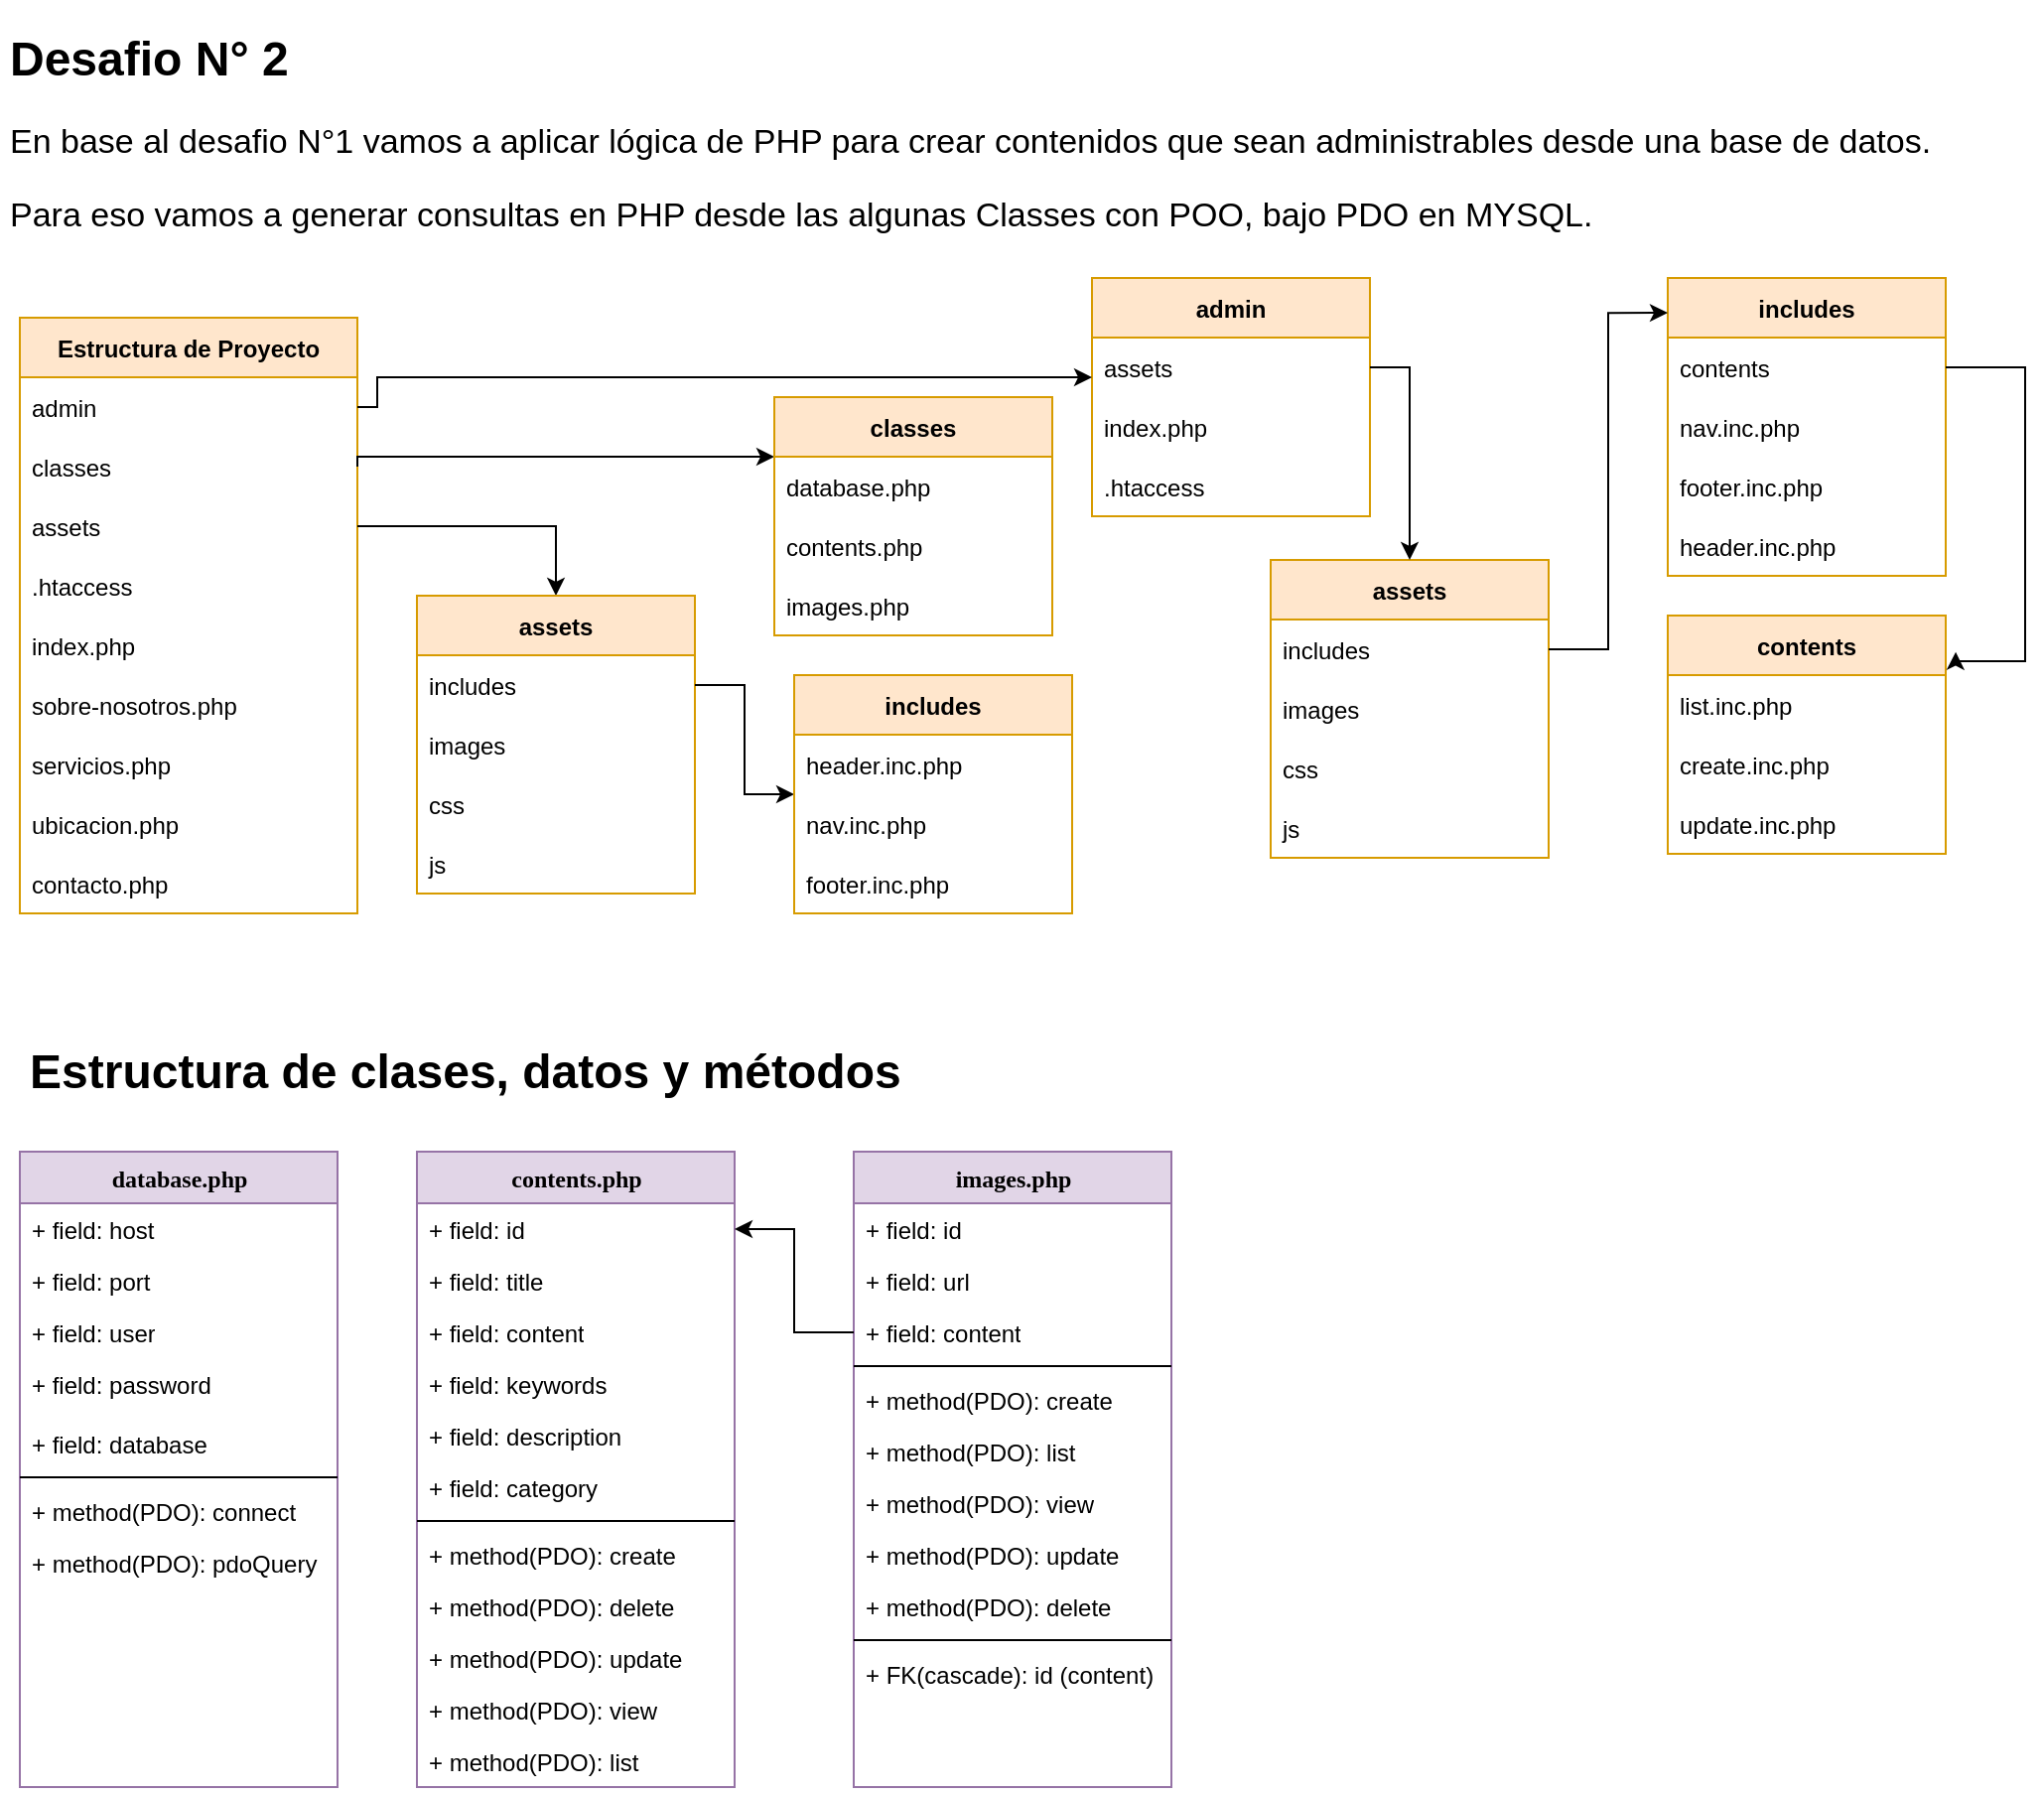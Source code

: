 <mxfile version="20.2.3" type="device"><diagram name="Page-1" id="9f46799a-70d6-7492-0946-bef42562c5a5"><mxGraphModel dx="1422" dy="1684" grid="1" gridSize="10" guides="1" tooltips="1" connect="1" arrows="1" fold="1" page="1" pageScale="1" pageWidth="1169" pageHeight="827" background="none" math="0" shadow="0"><root><mxCell id="0"/><mxCell id="1" parent="0"/><mxCell id="78961159f06e98e8-56" value="contents.php" style="swimlane;html=1;fontStyle=1;align=center;verticalAlign=top;childLayout=stackLayout;horizontal=1;startSize=26;horizontalStack=0;resizeParent=1;resizeLast=0;collapsible=1;marginBottom=0;swimlaneFillColor=#ffffff;rounded=0;shadow=0;comic=0;labelBackgroundColor=none;strokeWidth=1;fillColor=#e1d5e7;fontFamily=Verdana;fontSize=12;strokeColor=#9673a6;" parent="1" vertex="1"><mxGeometry x="290" y="-190.0" width="160" height="320" as="geometry"/></mxCell><mxCell id="78961159f06e98e8-57" value="+ field: id" style="text;html=1;strokeColor=none;fillColor=none;align=left;verticalAlign=top;spacingLeft=4;spacingRight=4;whiteSpace=wrap;overflow=hidden;rotatable=0;points=[[0,0.5],[1,0.5]];portConstraint=eastwest;" parent="78961159f06e98e8-56" vertex="1"><mxGeometry y="26" width="160" height="26" as="geometry"/></mxCell><mxCell id="78961159f06e98e8-58" value="+ field: title" style="text;html=1;strokeColor=none;fillColor=none;align=left;verticalAlign=top;spacingLeft=4;spacingRight=4;whiteSpace=wrap;overflow=hidden;rotatable=0;points=[[0,0.5],[1,0.5]];portConstraint=eastwest;" parent="78961159f06e98e8-56" vertex="1"><mxGeometry y="52" width="160" height="26" as="geometry"/></mxCell><mxCell id="78961159f06e98e8-59" value="+ field: content" style="text;html=1;strokeColor=none;fillColor=none;align=left;verticalAlign=top;spacingLeft=4;spacingRight=4;whiteSpace=wrap;overflow=hidden;rotatable=0;points=[[0,0.5],[1,0.5]];portConstraint=eastwest;" parent="78961159f06e98e8-56" vertex="1"><mxGeometry y="78" width="160" height="26" as="geometry"/></mxCell><mxCell id="78961159f06e98e8-60" value="+ field: keywords" style="text;html=1;strokeColor=none;fillColor=none;align=left;verticalAlign=top;spacingLeft=4;spacingRight=4;whiteSpace=wrap;overflow=hidden;rotatable=0;points=[[0,0.5],[1,0.5]];portConstraint=eastwest;" parent="78961159f06e98e8-56" vertex="1"><mxGeometry y="104" width="160" height="26" as="geometry"/></mxCell><mxCell id="78961159f06e98e8-61" value="+ field: description" style="text;html=1;strokeColor=none;fillColor=none;align=left;verticalAlign=top;spacingLeft=4;spacingRight=4;whiteSpace=wrap;overflow=hidden;rotatable=0;points=[[0,0.5],[1,0.5]];portConstraint=eastwest;" parent="78961159f06e98e8-56" vertex="1"><mxGeometry y="130" width="160" height="26" as="geometry"/></mxCell><mxCell id="78961159f06e98e8-62" value="+ field: category" style="text;html=1;strokeColor=none;fillColor=none;align=left;verticalAlign=top;spacingLeft=4;spacingRight=4;whiteSpace=wrap;overflow=hidden;rotatable=0;points=[[0,0.5],[1,0.5]];portConstraint=eastwest;" parent="78961159f06e98e8-56" vertex="1"><mxGeometry y="156" width="160" height="26" as="geometry"/></mxCell><mxCell id="78961159f06e98e8-64" value="" style="line;html=1;strokeWidth=1;fillColor=none;align=left;verticalAlign=middle;spacingTop=-1;spacingLeft=3;spacingRight=3;rotatable=0;labelPosition=right;points=[];portConstraint=eastwest;" parent="78961159f06e98e8-56" vertex="1"><mxGeometry y="182" width="160" height="8" as="geometry"/></mxCell><mxCell id="gZ3csd4B4Xt_rJGKSQtp-72" value="+ method(PDO): create" style="text;html=1;strokeColor=none;fillColor=none;align=left;verticalAlign=top;spacingLeft=4;spacingRight=4;whiteSpace=wrap;overflow=hidden;rotatable=0;points=[[0,0.5],[1,0.5]];portConstraint=eastwest;" parent="78961159f06e98e8-56" vertex="1"><mxGeometry y="190" width="160" height="26" as="geometry"/></mxCell><mxCell id="gZ3csd4B4Xt_rJGKSQtp-76" value="+ method(PDO): delete" style="text;html=1;strokeColor=none;fillColor=none;align=left;verticalAlign=top;spacingLeft=4;spacingRight=4;whiteSpace=wrap;overflow=hidden;rotatable=0;points=[[0,0.5],[1,0.5]];portConstraint=eastwest;" parent="78961159f06e98e8-56" vertex="1"><mxGeometry y="216" width="160" height="26" as="geometry"/></mxCell><mxCell id="gZ3csd4B4Xt_rJGKSQtp-75" value="+ method(PDO): update" style="text;html=1;strokeColor=none;fillColor=none;align=left;verticalAlign=top;spacingLeft=4;spacingRight=4;whiteSpace=wrap;overflow=hidden;rotatable=0;points=[[0,0.5],[1,0.5]];portConstraint=eastwest;" parent="78961159f06e98e8-56" vertex="1"><mxGeometry y="242" width="160" height="26" as="geometry"/></mxCell><mxCell id="gZ3csd4B4Xt_rJGKSQtp-74" value="+ method(PDO): view" style="text;html=1;strokeColor=none;fillColor=none;align=left;verticalAlign=top;spacingLeft=4;spacingRight=4;whiteSpace=wrap;overflow=hidden;rotatable=0;points=[[0,0.5],[1,0.5]];portConstraint=eastwest;" parent="78961159f06e98e8-56" vertex="1"><mxGeometry y="268" width="160" height="26" as="geometry"/></mxCell><mxCell id="gZ3csd4B4Xt_rJGKSQtp-73" value="+ method(PDO): list" style="text;html=1;strokeColor=none;fillColor=none;align=left;verticalAlign=top;spacingLeft=4;spacingRight=4;whiteSpace=wrap;overflow=hidden;rotatable=0;points=[[0,0.5],[1,0.5]];portConstraint=eastwest;" parent="78961159f06e98e8-56" vertex="1"><mxGeometry y="294" width="160" height="26" as="geometry"/></mxCell><mxCell id="gZ3csd4B4Xt_rJGKSQtp-1" value="&lt;h1&gt;Desafio N° 2&lt;/h1&gt;&lt;p style=&quot;font-size: 17px;&quot;&gt;&lt;font style=&quot;font-size: 17px;&quot;&gt;En base al desafio N°1 vamos a aplicar lógica de PHP para crear contenidos que sean administrables desde una base de datos.&lt;/font&gt;&lt;/p&gt;&lt;p style=&quot;font-size: 17px;&quot;&gt;&lt;font style=&quot;font-size: 17px;&quot;&gt;Para eso vamos a generar consultas en PHP desde las algunas Classes con POO, bajo PDO en MYSQL.&lt;/font&gt;&lt;/p&gt;&lt;p&gt;&lt;br&gt;&lt;/p&gt;" style="text;html=1;strokeColor=none;fillColor=none;spacing=5;spacingTop=-20;whiteSpace=wrap;overflow=hidden;rounded=0;" parent="1" vertex="1"><mxGeometry x="80" y="-760" width="990" height="120" as="geometry"/></mxCell><mxCell id="gZ3csd4B4Xt_rJGKSQtp-2" value="Estructura de Proyecto" style="swimlane;fontStyle=1;childLayout=stackLayout;horizontal=1;startSize=30;horizontalStack=0;resizeParent=1;resizeParentMax=0;resizeLast=0;collapsible=1;marginBottom=0;fillColor=#ffe6cc;strokeColor=#d79b00;" parent="1" vertex="1"><mxGeometry x="90" y="-610" width="170" height="300" as="geometry"/></mxCell><mxCell id="PVoFsxlyg0NKduKUasZ3-1" value="admin" style="text;strokeColor=none;fillColor=none;align=left;verticalAlign=middle;spacingLeft=4;spacingRight=4;overflow=hidden;points=[[0,0.5],[1,0.5]];portConstraint=eastwest;rotatable=0;" parent="gZ3csd4B4Xt_rJGKSQtp-2" vertex="1"><mxGeometry y="30" width="170" height="30" as="geometry"/></mxCell><mxCell id="gZ3csd4B4Xt_rJGKSQtp-4" value="classes" style="text;strokeColor=none;fillColor=none;align=left;verticalAlign=middle;spacingLeft=4;spacingRight=4;overflow=hidden;points=[[0,0.5],[1,0.5]];portConstraint=eastwest;rotatable=0;" parent="gZ3csd4B4Xt_rJGKSQtp-2" vertex="1"><mxGeometry y="60" width="170" height="30" as="geometry"/></mxCell><mxCell id="gZ3csd4B4Xt_rJGKSQtp-5" value="assets" style="text;strokeColor=none;fillColor=none;align=left;verticalAlign=middle;spacingLeft=4;spacingRight=4;overflow=hidden;points=[[0,0.5],[1,0.5]];portConstraint=eastwest;rotatable=0;" parent="gZ3csd4B4Xt_rJGKSQtp-2" vertex="1"><mxGeometry y="90" width="170" height="30" as="geometry"/></mxCell><mxCell id="gZ3csd4B4Xt_rJGKSQtp-6" value=".htaccess" style="text;strokeColor=none;fillColor=none;align=left;verticalAlign=middle;spacingLeft=4;spacingRight=4;overflow=hidden;points=[[0,0.5],[1,0.5]];portConstraint=eastwest;rotatable=0;" parent="gZ3csd4B4Xt_rJGKSQtp-2" vertex="1"><mxGeometry y="120" width="170" height="30" as="geometry"/></mxCell><mxCell id="gZ3csd4B4Xt_rJGKSQtp-7" value="index.php" style="text;strokeColor=none;fillColor=none;align=left;verticalAlign=middle;spacingLeft=4;spacingRight=4;overflow=hidden;points=[[0,0.5],[1,0.5]];portConstraint=eastwest;rotatable=0;" parent="gZ3csd4B4Xt_rJGKSQtp-2" vertex="1"><mxGeometry y="150" width="170" height="30" as="geometry"/></mxCell><mxCell id="gZ3csd4B4Xt_rJGKSQtp-8" value="sobre-nosotros.php" style="text;strokeColor=none;fillColor=none;align=left;verticalAlign=middle;spacingLeft=4;spacingRight=4;overflow=hidden;points=[[0,0.5],[1,0.5]];portConstraint=eastwest;rotatable=0;" parent="gZ3csd4B4Xt_rJGKSQtp-2" vertex="1"><mxGeometry y="180" width="170" height="30" as="geometry"/></mxCell><mxCell id="gZ3csd4B4Xt_rJGKSQtp-9" value="servicios.php" style="text;strokeColor=none;fillColor=none;align=left;verticalAlign=middle;spacingLeft=4;spacingRight=4;overflow=hidden;points=[[0,0.5],[1,0.5]];portConstraint=eastwest;rotatable=0;" parent="gZ3csd4B4Xt_rJGKSQtp-2" vertex="1"><mxGeometry y="210" width="170" height="30" as="geometry"/></mxCell><mxCell id="gZ3csd4B4Xt_rJGKSQtp-10" value="ubicacion.php" style="text;strokeColor=none;fillColor=none;align=left;verticalAlign=middle;spacingLeft=4;spacingRight=4;overflow=hidden;points=[[0,0.5],[1,0.5]];portConstraint=eastwest;rotatable=0;" parent="gZ3csd4B4Xt_rJGKSQtp-2" vertex="1"><mxGeometry y="240" width="170" height="30" as="geometry"/></mxCell><mxCell id="gZ3csd4B4Xt_rJGKSQtp-11" value="contacto.php" style="text;strokeColor=none;fillColor=none;align=left;verticalAlign=middle;spacingLeft=4;spacingRight=4;overflow=hidden;points=[[0,0.5],[1,0.5]];portConstraint=eastwest;rotatable=0;" parent="gZ3csd4B4Xt_rJGKSQtp-2" vertex="1"><mxGeometry y="270" width="170" height="30" as="geometry"/></mxCell><mxCell id="gZ3csd4B4Xt_rJGKSQtp-12" style="edgeStyle=orthogonalEdgeStyle;rounded=0;orthogonalLoop=1;jettySize=auto;html=1;" parent="1" source="gZ3csd4B4Xt_rJGKSQtp-5" target="gZ3csd4B4Xt_rJGKSQtp-13" edge="1"><mxGeometry relative="1" as="geometry"><mxPoint x="340" y="-505" as="targetPoint"/></mxGeometry></mxCell><mxCell id="gZ3csd4B4Xt_rJGKSQtp-13" value="assets" style="swimlane;fontStyle=1;childLayout=stackLayout;horizontal=1;startSize=30;horizontalStack=0;resizeParent=1;resizeParentMax=0;resizeLast=0;collapsible=1;marginBottom=0;fillColor=#ffe6cc;strokeColor=#d79b00;" parent="1" vertex="1"><mxGeometry x="290" y="-470" width="140" height="150" as="geometry"/></mxCell><mxCell id="gZ3csd4B4Xt_rJGKSQtp-14" value="includes" style="text;strokeColor=none;fillColor=none;align=left;verticalAlign=middle;spacingLeft=4;spacingRight=4;overflow=hidden;points=[[0,0.5],[1,0.5]];portConstraint=eastwest;rotatable=0;" parent="gZ3csd4B4Xt_rJGKSQtp-13" vertex="1"><mxGeometry y="30" width="140" height="30" as="geometry"/></mxCell><mxCell id="gZ3csd4B4Xt_rJGKSQtp-15" value="images" style="text;strokeColor=none;fillColor=none;align=left;verticalAlign=middle;spacingLeft=4;spacingRight=4;overflow=hidden;points=[[0,0.5],[1,0.5]];portConstraint=eastwest;rotatable=0;" parent="gZ3csd4B4Xt_rJGKSQtp-13" vertex="1"><mxGeometry y="60" width="140" height="30" as="geometry"/></mxCell><mxCell id="gZ3csd4B4Xt_rJGKSQtp-16" value="css" style="text;strokeColor=none;fillColor=none;align=left;verticalAlign=middle;spacingLeft=4;spacingRight=4;overflow=hidden;points=[[0,0.5],[1,0.5]];portConstraint=eastwest;rotatable=0;" parent="gZ3csd4B4Xt_rJGKSQtp-13" vertex="1"><mxGeometry y="90" width="140" height="30" as="geometry"/></mxCell><mxCell id="gZ3csd4B4Xt_rJGKSQtp-17" value="js" style="text;strokeColor=none;fillColor=none;align=left;verticalAlign=middle;spacingLeft=4;spacingRight=4;overflow=hidden;points=[[0,0.5],[1,0.5]];portConstraint=eastwest;rotatable=0;" parent="gZ3csd4B4Xt_rJGKSQtp-13" vertex="1"><mxGeometry y="120" width="140" height="30" as="geometry"/></mxCell><mxCell id="gZ3csd4B4Xt_rJGKSQtp-18" style="edgeStyle=orthogonalEdgeStyle;rounded=0;orthogonalLoop=1;jettySize=auto;html=1;exitX=1;exitY=0.5;exitDx=0;exitDy=0;" parent="1" source="gZ3csd4B4Xt_rJGKSQtp-14" target="gZ3csd4B4Xt_rJGKSQtp-19" edge="1"><mxGeometry relative="1" as="geometry"><mxPoint x="460" y="-535" as="targetPoint"/></mxGeometry></mxCell><mxCell id="gZ3csd4B4Xt_rJGKSQtp-19" value="includes" style="swimlane;fontStyle=1;childLayout=stackLayout;horizontal=1;startSize=30;horizontalStack=0;resizeParent=1;resizeParentMax=0;resizeLast=0;collapsible=1;marginBottom=0;fillColor=#ffe6cc;strokeColor=#d79b00;" parent="1" vertex="1"><mxGeometry x="480" y="-430" width="140" height="120" as="geometry"/></mxCell><mxCell id="gZ3csd4B4Xt_rJGKSQtp-20" value="header.inc.php" style="text;strokeColor=none;fillColor=none;align=left;verticalAlign=middle;spacingLeft=4;spacingRight=4;overflow=hidden;points=[[0,0.5],[1,0.5]];portConstraint=eastwest;rotatable=0;" parent="gZ3csd4B4Xt_rJGKSQtp-19" vertex="1"><mxGeometry y="30" width="140" height="30" as="geometry"/></mxCell><mxCell id="gZ3csd4B4Xt_rJGKSQtp-21" value="nav.inc.php" style="text;strokeColor=none;fillColor=none;align=left;verticalAlign=middle;spacingLeft=4;spacingRight=4;overflow=hidden;points=[[0,0.5],[1,0.5]];portConstraint=eastwest;rotatable=0;" parent="gZ3csd4B4Xt_rJGKSQtp-19" vertex="1"><mxGeometry y="60" width="140" height="30" as="geometry"/></mxCell><mxCell id="gZ3csd4B4Xt_rJGKSQtp-22" value="footer.inc.php" style="text;strokeColor=none;fillColor=none;align=left;verticalAlign=middle;spacingLeft=4;spacingRight=4;overflow=hidden;points=[[0,0.5],[1,0.5]];portConstraint=eastwest;rotatable=0;" parent="gZ3csd4B4Xt_rJGKSQtp-19" vertex="1"><mxGeometry y="90" width="140" height="30" as="geometry"/></mxCell><mxCell id="gZ3csd4B4Xt_rJGKSQtp-25" style="edgeStyle=orthogonalEdgeStyle;rounded=0;orthogonalLoop=1;jettySize=auto;html=1;exitX=1;exitY=0.5;exitDx=0;exitDy=0;entryX=0;entryY=0.25;entryDx=0;entryDy=0;" parent="1" source="gZ3csd4B4Xt_rJGKSQtp-4" target="gZ3csd4B4Xt_rJGKSQtp-26" edge="1"><mxGeometry relative="1" as="geometry"><mxPoint x="660" y="-535" as="targetPoint"/><Array as="points"><mxPoint x="260" y="-540"/></Array></mxGeometry></mxCell><mxCell id="gZ3csd4B4Xt_rJGKSQtp-26" value="classes" style="swimlane;fontStyle=1;childLayout=stackLayout;horizontal=1;startSize=30;horizontalStack=0;resizeParent=1;resizeParentMax=0;resizeLast=0;collapsible=1;marginBottom=0;fillColor=#ffe6cc;strokeColor=#d79b00;" parent="1" vertex="1"><mxGeometry x="470" y="-570" width="140" height="120" as="geometry"/></mxCell><mxCell id="gZ3csd4B4Xt_rJGKSQtp-32" value="database.php" style="text;strokeColor=none;fillColor=none;align=left;verticalAlign=middle;spacingLeft=4;spacingRight=4;overflow=hidden;points=[[0,0.5],[1,0.5]];portConstraint=eastwest;rotatable=0;" parent="gZ3csd4B4Xt_rJGKSQtp-26" vertex="1"><mxGeometry y="30" width="140" height="30" as="geometry"/></mxCell><mxCell id="gZ3csd4B4Xt_rJGKSQtp-27" value="contents.php" style="text;strokeColor=none;fillColor=none;align=left;verticalAlign=middle;spacingLeft=4;spacingRight=4;overflow=hidden;points=[[0,0.5],[1,0.5]];portConstraint=eastwest;rotatable=0;" parent="gZ3csd4B4Xt_rJGKSQtp-26" vertex="1"><mxGeometry y="60" width="140" height="30" as="geometry"/></mxCell><mxCell id="gZ3csd4B4Xt_rJGKSQtp-28" value="images.php" style="text;strokeColor=none;fillColor=none;align=left;verticalAlign=middle;spacingLeft=4;spacingRight=4;overflow=hidden;points=[[0,0.5],[1,0.5]];portConstraint=eastwest;rotatable=0;" parent="gZ3csd4B4Xt_rJGKSQtp-26" vertex="1"><mxGeometry y="90" width="140" height="30" as="geometry"/></mxCell><mxCell id="gZ3csd4B4Xt_rJGKSQtp-36" value="images.php" style="swimlane;html=1;fontStyle=1;align=center;verticalAlign=top;childLayout=stackLayout;horizontal=1;startSize=26;horizontalStack=0;resizeParent=1;resizeLast=0;collapsible=1;marginBottom=0;swimlaneFillColor=#ffffff;rounded=0;shadow=0;comic=0;labelBackgroundColor=none;strokeWidth=1;fillColor=#e1d5e7;fontFamily=Verdana;fontSize=12;strokeColor=#9673a6;" parent="1" vertex="1"><mxGeometry x="510" y="-190.0" width="160" height="320" as="geometry"/></mxCell><mxCell id="gZ3csd4B4Xt_rJGKSQtp-37" value="+ field: id" style="text;html=1;strokeColor=none;fillColor=none;align=left;verticalAlign=top;spacingLeft=4;spacingRight=4;whiteSpace=wrap;overflow=hidden;rotatable=0;points=[[0,0.5],[1,0.5]];portConstraint=eastwest;" parent="gZ3csd4B4Xt_rJGKSQtp-36" vertex="1"><mxGeometry y="26" width="160" height="26" as="geometry"/></mxCell><mxCell id="gZ3csd4B4Xt_rJGKSQtp-38" value="+ field: url" style="text;html=1;strokeColor=none;fillColor=none;align=left;verticalAlign=top;spacingLeft=4;spacingRight=4;whiteSpace=wrap;overflow=hidden;rotatable=0;points=[[0,0.5],[1,0.5]];portConstraint=eastwest;" parent="gZ3csd4B4Xt_rJGKSQtp-36" vertex="1"><mxGeometry y="52" width="160" height="26" as="geometry"/></mxCell><mxCell id="gZ3csd4B4Xt_rJGKSQtp-39" value="+ field: content" style="text;html=1;strokeColor=none;fillColor=none;align=left;verticalAlign=top;spacingLeft=4;spacingRight=4;whiteSpace=wrap;overflow=hidden;rotatable=0;points=[[0,0.5],[1,0.5]];portConstraint=eastwest;" parent="gZ3csd4B4Xt_rJGKSQtp-36" vertex="1"><mxGeometry y="78" width="160" height="26" as="geometry"/></mxCell><mxCell id="gZ3csd4B4Xt_rJGKSQtp-71" value="" style="line;html=1;strokeWidth=1;fillColor=none;align=left;verticalAlign=middle;spacingTop=-1;spacingLeft=3;spacingRight=3;rotatable=0;labelPosition=right;points=[];portConstraint=eastwest;" parent="gZ3csd4B4Xt_rJGKSQtp-36" vertex="1"><mxGeometry y="104" width="160" height="8" as="geometry"/></mxCell><mxCell id="gZ3csd4B4Xt_rJGKSQtp-44" value="+ method(PDO): create" style="text;html=1;strokeColor=none;fillColor=none;align=left;verticalAlign=top;spacingLeft=4;spacingRight=4;whiteSpace=wrap;overflow=hidden;rotatable=0;points=[[0,0.5],[1,0.5]];portConstraint=eastwest;" parent="gZ3csd4B4Xt_rJGKSQtp-36" vertex="1"><mxGeometry y="112" width="160" height="26" as="geometry"/></mxCell><mxCell id="gZ3csd4B4Xt_rJGKSQtp-45" value="+ method(PDO): list" style="text;html=1;strokeColor=none;fillColor=none;align=left;verticalAlign=top;spacingLeft=4;spacingRight=4;whiteSpace=wrap;overflow=hidden;rotatable=0;points=[[0,0.5],[1,0.5]];portConstraint=eastwest;" parent="gZ3csd4B4Xt_rJGKSQtp-36" vertex="1"><mxGeometry y="138" width="160" height="26" as="geometry"/></mxCell><mxCell id="gZ3csd4B4Xt_rJGKSQtp-46" value="+ method(PDO): view" style="text;html=1;strokeColor=none;fillColor=none;align=left;verticalAlign=top;spacingLeft=4;spacingRight=4;whiteSpace=wrap;overflow=hidden;rotatable=0;points=[[0,0.5],[1,0.5]];portConstraint=eastwest;" parent="gZ3csd4B4Xt_rJGKSQtp-36" vertex="1"><mxGeometry y="164" width="160" height="26" as="geometry"/></mxCell><mxCell id="gZ3csd4B4Xt_rJGKSQtp-47" value="+ method(PDO): update" style="text;html=1;strokeColor=none;fillColor=none;align=left;verticalAlign=top;spacingLeft=4;spacingRight=4;whiteSpace=wrap;overflow=hidden;rotatable=0;points=[[0,0.5],[1,0.5]];portConstraint=eastwest;" parent="gZ3csd4B4Xt_rJGKSQtp-36" vertex="1"><mxGeometry y="190" width="160" height="26" as="geometry"/></mxCell><mxCell id="gZ3csd4B4Xt_rJGKSQtp-48" value="+ method(PDO): delete" style="text;html=1;strokeColor=none;fillColor=none;align=left;verticalAlign=top;spacingLeft=4;spacingRight=4;whiteSpace=wrap;overflow=hidden;rotatable=0;points=[[0,0.5],[1,0.5]];portConstraint=eastwest;" parent="gZ3csd4B4Xt_rJGKSQtp-36" vertex="1"><mxGeometry y="216" width="160" height="26" as="geometry"/></mxCell><mxCell id="gZ3csd4B4Xt_rJGKSQtp-65" value="" style="line;html=1;strokeWidth=1;fillColor=none;align=left;verticalAlign=middle;spacingTop=-1;spacingLeft=3;spacingRight=3;rotatable=0;labelPosition=right;points=[];portConstraint=eastwest;" parent="gZ3csd4B4Xt_rJGKSQtp-36" vertex="1"><mxGeometry y="242" width="160" height="8" as="geometry"/></mxCell><mxCell id="gZ3csd4B4Xt_rJGKSQtp-67" value="+ FK(cascade): id (content)" style="text;html=1;strokeColor=none;fillColor=none;align=left;verticalAlign=top;spacingLeft=4;spacingRight=4;whiteSpace=wrap;overflow=hidden;rotatable=0;points=[[0,0.5],[1,0.5]];portConstraint=eastwest;" parent="gZ3csd4B4Xt_rJGKSQtp-36" vertex="1"><mxGeometry y="250" width="160" height="26" as="geometry"/></mxCell><mxCell id="gZ3csd4B4Xt_rJGKSQtp-49" value="database.php" style="swimlane;html=1;fontStyle=1;align=center;verticalAlign=top;childLayout=stackLayout;horizontal=1;startSize=26;horizontalStack=0;resizeParent=1;resizeLast=0;collapsible=1;marginBottom=0;swimlaneFillColor=#ffffff;rounded=0;shadow=0;comic=0;labelBackgroundColor=none;strokeWidth=1;fillColor=#e1d5e7;fontFamily=Verdana;fontSize=12;strokeColor=#9673a6;" parent="1" vertex="1"><mxGeometry x="90" y="-190.0" width="160" height="320" as="geometry"/></mxCell><mxCell id="gZ3csd4B4Xt_rJGKSQtp-50" value="+ field: host" style="text;html=1;strokeColor=none;fillColor=none;align=left;verticalAlign=top;spacingLeft=4;spacingRight=4;whiteSpace=wrap;overflow=hidden;rotatable=0;points=[[0,0.5],[1,0.5]];portConstraint=eastwest;" parent="gZ3csd4B4Xt_rJGKSQtp-49" vertex="1"><mxGeometry y="26" width="160" height="26" as="geometry"/></mxCell><mxCell id="gZ3csd4B4Xt_rJGKSQtp-51" value="+ field: port" style="text;html=1;strokeColor=none;fillColor=none;align=left;verticalAlign=top;spacingLeft=4;spacingRight=4;whiteSpace=wrap;overflow=hidden;rotatable=0;points=[[0,0.5],[1,0.5]];portConstraint=eastwest;" parent="gZ3csd4B4Xt_rJGKSQtp-49" vertex="1"><mxGeometry y="52" width="160" height="26" as="geometry"/></mxCell><mxCell id="gZ3csd4B4Xt_rJGKSQtp-52" value="+ field: user" style="text;html=1;strokeColor=none;fillColor=none;align=left;verticalAlign=top;spacingLeft=4;spacingRight=4;whiteSpace=wrap;overflow=hidden;rotatable=0;points=[[0,0.5],[1,0.5]];portConstraint=eastwest;" parent="gZ3csd4B4Xt_rJGKSQtp-49" vertex="1"><mxGeometry y="78" width="160" height="26" as="geometry"/></mxCell><mxCell id="gZ3csd4B4Xt_rJGKSQtp-53" value="+ field: password" style="text;html=1;strokeColor=none;fillColor=none;align=left;verticalAlign=top;spacingLeft=4;spacingRight=4;whiteSpace=wrap;overflow=hidden;rotatable=0;points=[[0,0.5],[1,0.5]];portConstraint=eastwest;" parent="gZ3csd4B4Xt_rJGKSQtp-49" vertex="1"><mxGeometry y="104" width="160" height="30" as="geometry"/></mxCell><mxCell id="gZ3csd4B4Xt_rJGKSQtp-54" value="+ field: database" style="text;html=1;strokeColor=none;fillColor=none;align=left;verticalAlign=top;spacingLeft=4;spacingRight=4;whiteSpace=wrap;overflow=hidden;rotatable=0;points=[[0,0.5],[1,0.5]];portConstraint=eastwest;" parent="gZ3csd4B4Xt_rJGKSQtp-49" vertex="1"><mxGeometry y="134" width="160" height="26" as="geometry"/></mxCell><mxCell id="gZ3csd4B4Xt_rJGKSQtp-56" value="" style="line;html=1;strokeWidth=1;fillColor=none;align=left;verticalAlign=middle;spacingTop=-1;spacingLeft=3;spacingRight=3;rotatable=0;labelPosition=right;points=[];portConstraint=eastwest;" parent="gZ3csd4B4Xt_rJGKSQtp-49" vertex="1"><mxGeometry y="160" width="160" height="8" as="geometry"/></mxCell><mxCell id="gZ3csd4B4Xt_rJGKSQtp-57" value="+ method(PDO): connect" style="text;html=1;strokeColor=none;fillColor=none;align=left;verticalAlign=top;spacingLeft=4;spacingRight=4;whiteSpace=wrap;overflow=hidden;rotatable=0;points=[[0,0.5],[1,0.5]];portConstraint=eastwest;" parent="gZ3csd4B4Xt_rJGKSQtp-49" vertex="1"><mxGeometry y="168" width="160" height="26" as="geometry"/></mxCell><mxCell id="gZ3csd4B4Xt_rJGKSQtp-58" value="+ method(PDO): pdoQuery" style="text;html=1;strokeColor=none;fillColor=none;align=left;verticalAlign=top;spacingLeft=4;spacingRight=4;whiteSpace=wrap;overflow=hidden;rotatable=0;points=[[0,0.5],[1,0.5]];portConstraint=eastwest;" parent="gZ3csd4B4Xt_rJGKSQtp-49" vertex="1"><mxGeometry y="194" width="160" height="26" as="geometry"/></mxCell><mxCell id="gZ3csd4B4Xt_rJGKSQtp-69" style="edgeStyle=orthogonalEdgeStyle;rounded=0;orthogonalLoop=1;jettySize=auto;html=1;entryX=1;entryY=0.5;entryDx=0;entryDy=0;fontSize=17;" parent="1" source="gZ3csd4B4Xt_rJGKSQtp-39" target="78961159f06e98e8-57" edge="1"><mxGeometry relative="1" as="geometry"/></mxCell><mxCell id="gZ3csd4B4Xt_rJGKSQtp-77" value="&lt;h1&gt;Estructura de clases, datos y métodos&lt;/h1&gt;" style="text;html=1;strokeColor=none;fillColor=none;spacing=5;spacingTop=-20;whiteSpace=wrap;overflow=hidden;rounded=0;" parent="1" vertex="1"><mxGeometry x="90" y="-250" width="990" height="40" as="geometry"/></mxCell><mxCell id="PVoFsxlyg0NKduKUasZ3-3" value="admin" style="swimlane;fontStyle=1;childLayout=stackLayout;horizontal=1;startSize=30;horizontalStack=0;resizeParent=1;resizeParentMax=0;resizeLast=0;collapsible=1;marginBottom=0;fillColor=#ffe6cc;strokeColor=#d79b00;" parent="1" vertex="1"><mxGeometry x="630" y="-630" width="140" height="120" as="geometry"/></mxCell><mxCell id="PVoFsxlyg0NKduKUasZ3-8" value="assets" style="text;strokeColor=none;fillColor=none;align=left;verticalAlign=middle;spacingLeft=4;spacingRight=4;overflow=hidden;points=[[0,0.5],[1,0.5]];portConstraint=eastwest;rotatable=0;" parent="PVoFsxlyg0NKduKUasZ3-3" vertex="1"><mxGeometry y="30" width="140" height="30" as="geometry"/></mxCell><mxCell id="PVoFsxlyg0NKduKUasZ3-10" value="index.php" style="text;strokeColor=none;fillColor=none;align=left;verticalAlign=middle;spacingLeft=4;spacingRight=4;overflow=hidden;points=[[0,0.5],[1,0.5]];portConstraint=eastwest;rotatable=0;" parent="PVoFsxlyg0NKduKUasZ3-3" vertex="1"><mxGeometry y="60" width="140" height="30" as="geometry"/></mxCell><mxCell id="PVoFsxlyg0NKduKUasZ3-9" value=".htaccess" style="text;strokeColor=none;fillColor=none;align=left;verticalAlign=middle;spacingLeft=4;spacingRight=4;overflow=hidden;points=[[0,0.5],[1,0.5]];portConstraint=eastwest;rotatable=0;" parent="PVoFsxlyg0NKduKUasZ3-3" vertex="1"><mxGeometry y="90" width="140" height="30" as="geometry"/></mxCell><mxCell id="PVoFsxlyg0NKduKUasZ3-7" style="edgeStyle=orthogonalEdgeStyle;rounded=0;orthogonalLoop=1;jettySize=auto;html=1;" parent="1" source="PVoFsxlyg0NKduKUasZ3-1" target="PVoFsxlyg0NKduKUasZ3-3" edge="1"><mxGeometry relative="1" as="geometry"><Array as="points"><mxPoint x="270" y="-565"/><mxPoint x="270" y="-580"/></Array></mxGeometry></mxCell><mxCell id="PVoFsxlyg0NKduKUasZ3-11" value="assets" style="swimlane;fontStyle=1;childLayout=stackLayout;horizontal=1;startSize=30;horizontalStack=0;resizeParent=1;resizeParentMax=0;resizeLast=0;collapsible=1;marginBottom=0;fillColor=#ffe6cc;strokeColor=#d79b00;" parent="1" vertex="1"><mxGeometry x="720" y="-488" width="140" height="150" as="geometry"/></mxCell><mxCell id="PVoFsxlyg0NKduKUasZ3-12" value="includes" style="text;strokeColor=none;fillColor=none;align=left;verticalAlign=middle;spacingLeft=4;spacingRight=4;overflow=hidden;points=[[0,0.5],[1,0.5]];portConstraint=eastwest;rotatable=0;" parent="PVoFsxlyg0NKduKUasZ3-11" vertex="1"><mxGeometry y="30" width="140" height="30" as="geometry"/></mxCell><mxCell id="PVoFsxlyg0NKduKUasZ3-13" value="images" style="text;strokeColor=none;fillColor=none;align=left;verticalAlign=middle;spacingLeft=4;spacingRight=4;overflow=hidden;points=[[0,0.5],[1,0.5]];portConstraint=eastwest;rotatable=0;" parent="PVoFsxlyg0NKduKUasZ3-11" vertex="1"><mxGeometry y="60" width="140" height="30" as="geometry"/></mxCell><mxCell id="PVoFsxlyg0NKduKUasZ3-14" value="css" style="text;strokeColor=none;fillColor=none;align=left;verticalAlign=middle;spacingLeft=4;spacingRight=4;overflow=hidden;points=[[0,0.5],[1,0.5]];portConstraint=eastwest;rotatable=0;" parent="PVoFsxlyg0NKduKUasZ3-11" vertex="1"><mxGeometry y="90" width="140" height="30" as="geometry"/></mxCell><mxCell id="PVoFsxlyg0NKduKUasZ3-15" value="js" style="text;strokeColor=none;fillColor=none;align=left;verticalAlign=middle;spacingLeft=4;spacingRight=4;overflow=hidden;points=[[0,0.5],[1,0.5]];portConstraint=eastwest;rotatable=0;" parent="PVoFsxlyg0NKduKUasZ3-11" vertex="1"><mxGeometry y="120" width="140" height="30" as="geometry"/></mxCell><mxCell id="PVoFsxlyg0NKduKUasZ3-16" value="includes" style="swimlane;fontStyle=1;childLayout=stackLayout;horizontal=1;startSize=30;horizontalStack=0;resizeParent=1;resizeParentMax=0;resizeLast=0;collapsible=1;marginBottom=0;fillColor=#ffe6cc;strokeColor=#d79b00;" parent="1" vertex="1"><mxGeometry x="920" y="-630" width="140" height="150" as="geometry"/></mxCell><mxCell id="PVoFsxlyg0NKduKUasZ3-17" value="contents" style="text;strokeColor=none;fillColor=none;align=left;verticalAlign=middle;spacingLeft=4;spacingRight=4;overflow=hidden;points=[[0,0.5],[1,0.5]];portConstraint=eastwest;rotatable=0;" parent="PVoFsxlyg0NKduKUasZ3-16" vertex="1"><mxGeometry y="30" width="140" height="30" as="geometry"/></mxCell><mxCell id="PVoFsxlyg0NKduKUasZ3-18" value="nav.inc.php" style="text;strokeColor=none;fillColor=none;align=left;verticalAlign=middle;spacingLeft=4;spacingRight=4;overflow=hidden;points=[[0,0.5],[1,0.5]];portConstraint=eastwest;rotatable=0;" parent="PVoFsxlyg0NKduKUasZ3-16" vertex="1"><mxGeometry y="60" width="140" height="30" as="geometry"/></mxCell><mxCell id="PVoFsxlyg0NKduKUasZ3-19" value="footer.inc.php" style="text;strokeColor=none;fillColor=none;align=left;verticalAlign=middle;spacingLeft=4;spacingRight=4;overflow=hidden;points=[[0,0.5],[1,0.5]];portConstraint=eastwest;rotatable=0;" parent="PVoFsxlyg0NKduKUasZ3-16" vertex="1"><mxGeometry y="90" width="140" height="30" as="geometry"/></mxCell><mxCell id="PVoFsxlyg0NKduKUasZ3-22" value="header.inc.php" style="text;strokeColor=none;fillColor=none;align=left;verticalAlign=middle;spacingLeft=4;spacingRight=4;overflow=hidden;points=[[0,0.5],[1,0.5]];portConstraint=eastwest;rotatable=0;" parent="PVoFsxlyg0NKduKUasZ3-16" vertex="1"><mxGeometry y="120" width="140" height="30" as="geometry"/></mxCell><mxCell id="PVoFsxlyg0NKduKUasZ3-20" style="edgeStyle=orthogonalEdgeStyle;rounded=0;orthogonalLoop=1;jettySize=auto;html=1;exitX=1;exitY=0.5;exitDx=0;exitDy=0;" parent="1" source="PVoFsxlyg0NKduKUasZ3-8" target="PVoFsxlyg0NKduKUasZ3-11" edge="1"><mxGeometry relative="1" as="geometry"/></mxCell><mxCell id="PVoFsxlyg0NKduKUasZ3-21" style="edgeStyle=orthogonalEdgeStyle;rounded=0;orthogonalLoop=1;jettySize=auto;html=1;exitX=1;exitY=0.5;exitDx=0;exitDy=0;entryX=0;entryY=0.117;entryDx=0;entryDy=0;entryPerimeter=0;" parent="1" source="PVoFsxlyg0NKduKUasZ3-12" target="PVoFsxlyg0NKduKUasZ3-16" edge="1"><mxGeometry relative="1" as="geometry"/></mxCell><mxCell id="PVoFsxlyg0NKduKUasZ3-23" value="contents" style="swimlane;fontStyle=1;childLayout=stackLayout;horizontal=1;startSize=30;horizontalStack=0;resizeParent=1;resizeParentMax=0;resizeLast=0;collapsible=1;marginBottom=0;fillColor=#ffe6cc;strokeColor=#d79b00;" parent="1" vertex="1"><mxGeometry x="920" y="-460" width="140" height="120" as="geometry"/></mxCell><mxCell id="PVoFsxlyg0NKduKUasZ3-24" value="list.inc.php" style="text;strokeColor=none;fillColor=none;align=left;verticalAlign=middle;spacingLeft=4;spacingRight=4;overflow=hidden;points=[[0,0.5],[1,0.5]];portConstraint=eastwest;rotatable=0;" parent="PVoFsxlyg0NKduKUasZ3-23" vertex="1"><mxGeometry y="30" width="140" height="30" as="geometry"/></mxCell><mxCell id="PVoFsxlyg0NKduKUasZ3-25" value="create.inc.php" style="text;strokeColor=none;fillColor=none;align=left;verticalAlign=middle;spacingLeft=4;spacingRight=4;overflow=hidden;points=[[0,0.5],[1,0.5]];portConstraint=eastwest;rotatable=0;" parent="PVoFsxlyg0NKduKUasZ3-23" vertex="1"><mxGeometry y="60" width="140" height="30" as="geometry"/></mxCell><mxCell id="PVoFsxlyg0NKduKUasZ3-26" value="update.inc.php" style="text;strokeColor=none;fillColor=none;align=left;verticalAlign=middle;spacingLeft=4;spacingRight=4;overflow=hidden;points=[[0,0.5],[1,0.5]];portConstraint=eastwest;rotatable=0;" parent="PVoFsxlyg0NKduKUasZ3-23" vertex="1"><mxGeometry y="90" width="140" height="30" as="geometry"/></mxCell><mxCell id="PVoFsxlyg0NKduKUasZ3-28" style="edgeStyle=orthogonalEdgeStyle;rounded=0;orthogonalLoop=1;jettySize=auto;html=1;exitX=1;exitY=0.5;exitDx=0;exitDy=0;entryX=1.036;entryY=0.153;entryDx=0;entryDy=0;entryPerimeter=0;" parent="1" source="PVoFsxlyg0NKduKUasZ3-17" target="PVoFsxlyg0NKduKUasZ3-23" edge="1"><mxGeometry relative="1" as="geometry"><Array as="points"><mxPoint x="1100" y="-585"/><mxPoint x="1100" y="-437"/><mxPoint x="1065" y="-437"/></Array></mxGeometry></mxCell></root></mxGraphModel></diagram></mxfile>